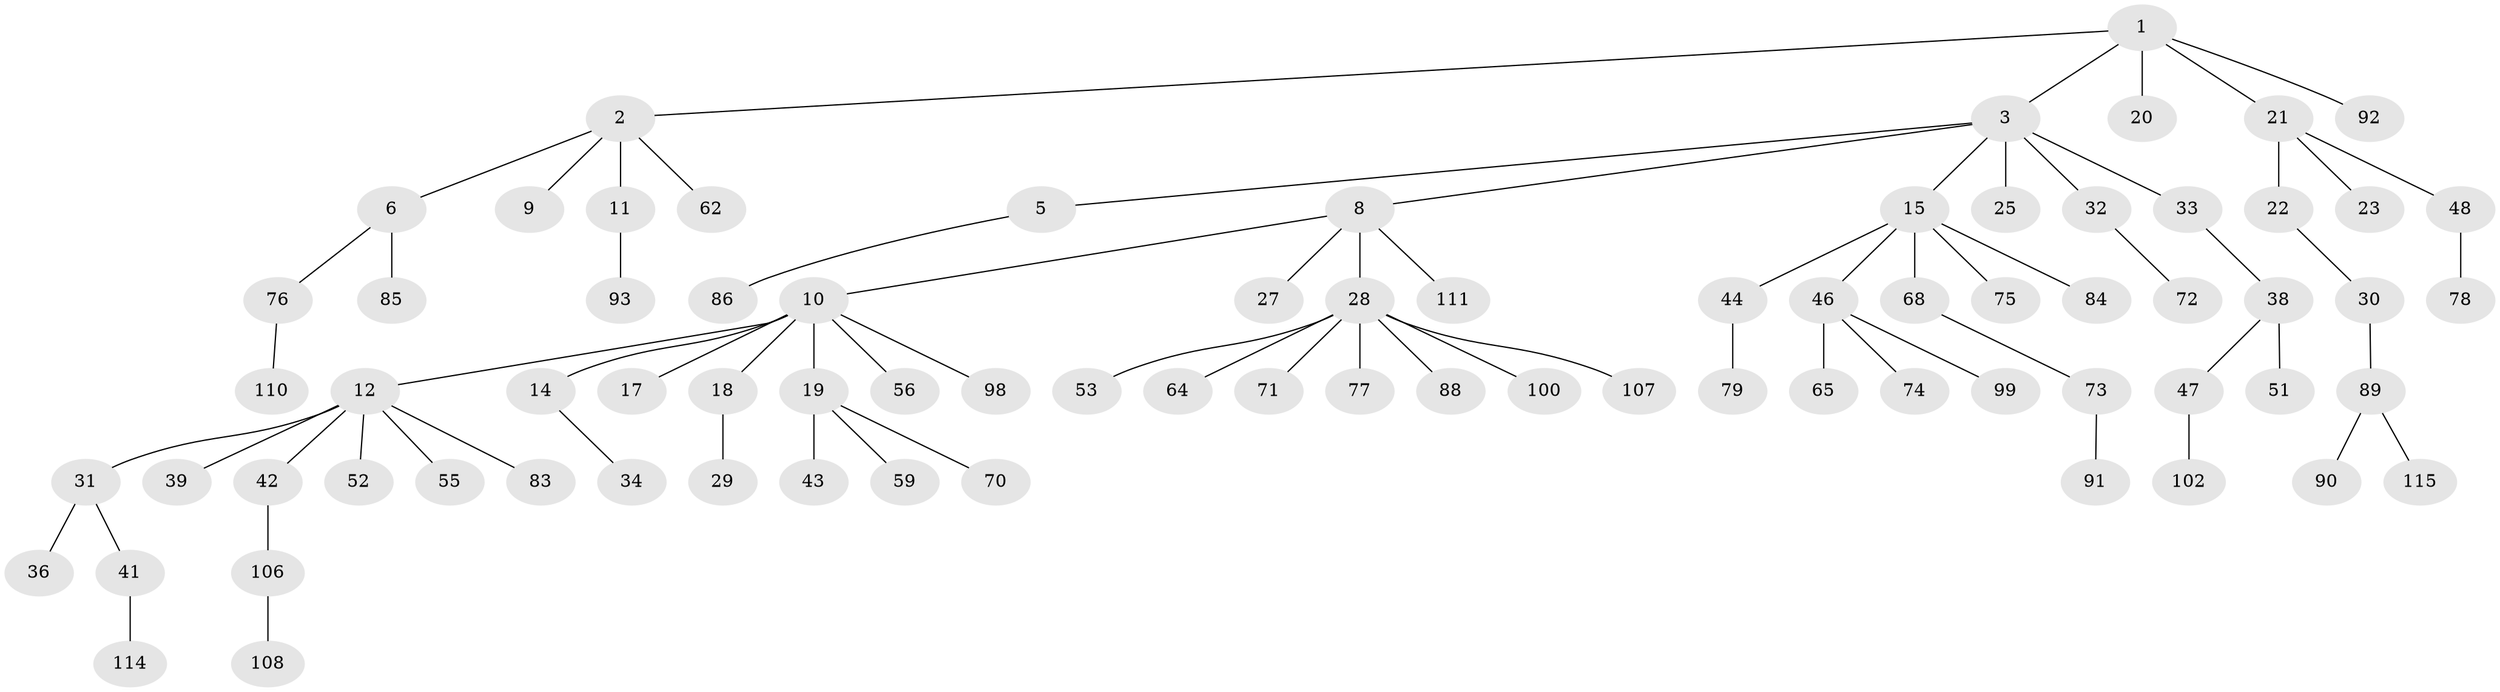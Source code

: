 // Generated by graph-tools (version 1.1) at 2025/24/03/03/25 07:24:08]
// undirected, 79 vertices, 78 edges
graph export_dot {
graph [start="1"]
  node [color=gray90,style=filled];
  1 [super="+82"];
  2 [super="+4"];
  3 [super="+7"];
  5 [super="+58"];
  6 [super="+63"];
  8 [super="+24"];
  9;
  10 [super="+13"];
  11 [super="+35"];
  12 [super="+16"];
  14 [super="+26"];
  15 [super="+60"];
  17;
  18;
  19 [super="+66"];
  20;
  21 [super="+37"];
  22 [super="+50"];
  23;
  25 [super="+109"];
  27;
  28 [super="+81"];
  29 [super="+103"];
  30;
  31;
  32;
  33 [super="+87"];
  34;
  36 [super="+40"];
  38 [super="+45"];
  39 [super="+57"];
  41 [super="+49"];
  42 [super="+69"];
  43;
  44;
  46 [super="+61"];
  47;
  48 [super="+104"];
  51 [super="+80"];
  52 [super="+54"];
  53;
  55 [super="+113"];
  56;
  59;
  62;
  64;
  65 [super="+67"];
  68;
  70;
  71 [super="+95"];
  72;
  73;
  74;
  75;
  76 [super="+94"];
  77;
  78;
  79 [super="+96"];
  83;
  84;
  85 [super="+105"];
  86;
  88;
  89 [super="+101"];
  90;
  91;
  92;
  93 [super="+97"];
  98;
  99;
  100;
  102;
  106;
  107 [super="+112"];
  108;
  110;
  111;
  114;
  115;
  1 -- 2;
  1 -- 3;
  1 -- 20;
  1 -- 21;
  1 -- 92;
  2 -- 6;
  2 -- 9;
  2 -- 11;
  2 -- 62;
  3 -- 5;
  3 -- 8;
  3 -- 15;
  3 -- 25;
  3 -- 32;
  3 -- 33;
  5 -- 86;
  6 -- 76;
  6 -- 85;
  8 -- 10;
  8 -- 28;
  8 -- 27;
  8 -- 111;
  10 -- 12;
  10 -- 17;
  10 -- 18;
  10 -- 19;
  10 -- 56;
  10 -- 98;
  10 -- 14;
  11 -- 93;
  12 -- 52;
  12 -- 55;
  12 -- 83;
  12 -- 42;
  12 -- 31;
  12 -- 39;
  14 -- 34;
  15 -- 44;
  15 -- 46;
  15 -- 68;
  15 -- 75;
  15 -- 84;
  18 -- 29;
  19 -- 43;
  19 -- 59;
  19 -- 70;
  21 -- 22;
  21 -- 23;
  21 -- 48;
  22 -- 30;
  28 -- 53;
  28 -- 64;
  28 -- 71;
  28 -- 77;
  28 -- 88;
  28 -- 107;
  28 -- 100;
  30 -- 89;
  31 -- 36;
  31 -- 41;
  32 -- 72;
  33 -- 38;
  38 -- 47;
  38 -- 51;
  41 -- 114;
  42 -- 106;
  44 -- 79;
  46 -- 65;
  46 -- 74;
  46 -- 99;
  47 -- 102;
  48 -- 78;
  68 -- 73;
  73 -- 91;
  76 -- 110;
  89 -- 90;
  89 -- 115;
  106 -- 108;
}
